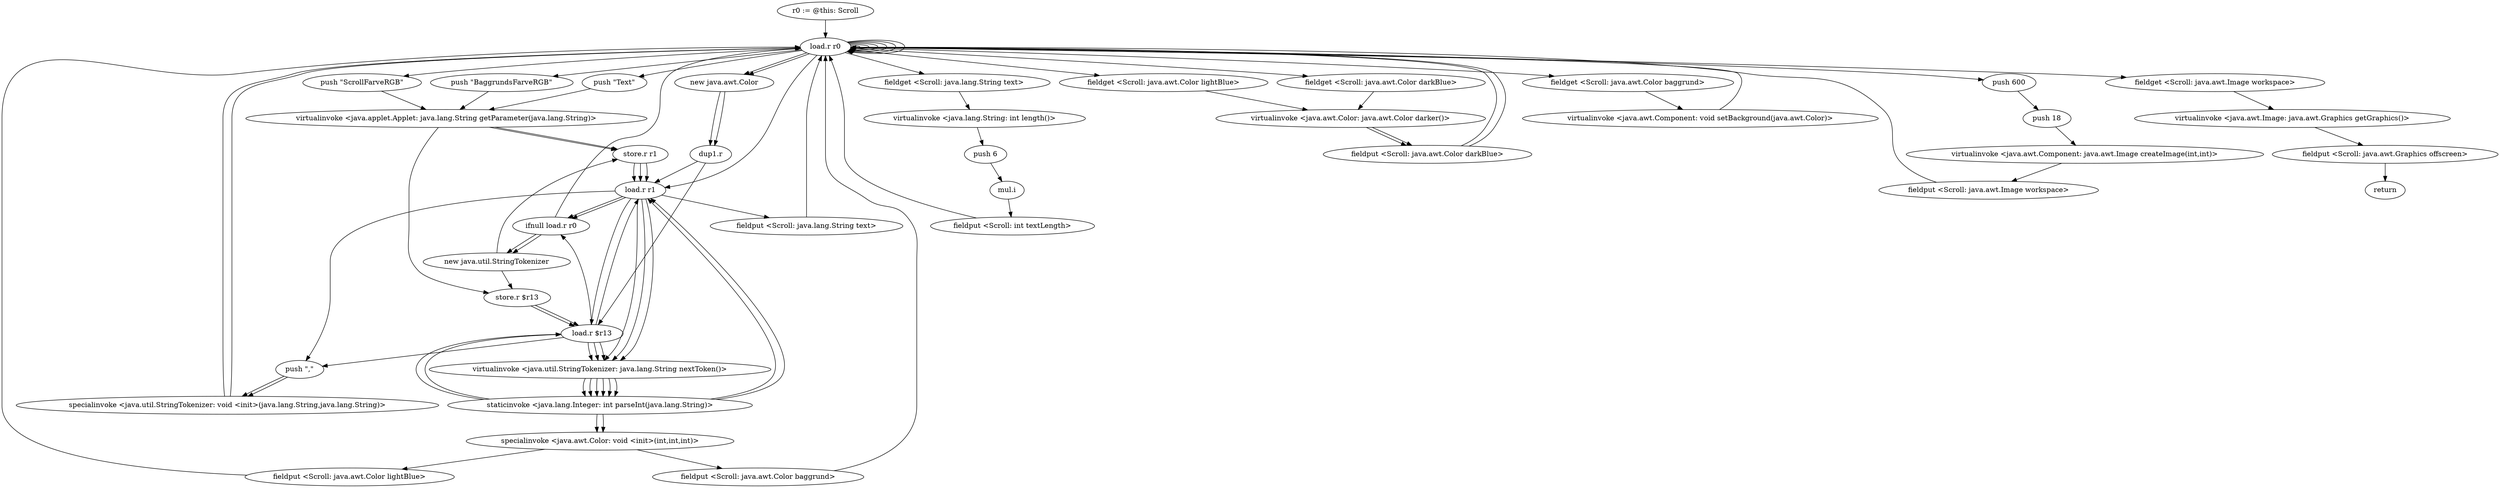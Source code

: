 digraph "" {
    "r0 := @this: Scroll"
    "load.r r0"
    "r0 := @this: Scroll"->"load.r r0";
    "push \"Text\""
    "load.r r0"->"push \"Text\"";
    "virtualinvoke <java.applet.Applet: java.lang.String getParameter(java.lang.String)>"
    "push \"Text\""->"virtualinvoke <java.applet.Applet: java.lang.String getParameter(java.lang.String)>";
    "store.r r1"
    "virtualinvoke <java.applet.Applet: java.lang.String getParameter(java.lang.String)>"->"store.r r1";
    "load.r r1"
    "store.r r1"->"load.r r1";
    "ifnull load.r r0"
    "load.r r1"->"ifnull load.r r0";
    "ifnull load.r r0"->"load.r r0";
    "load.r r0"->"load.r r1";
    "fieldput <Scroll: java.lang.String text>"
    "load.r r1"->"fieldput <Scroll: java.lang.String text>";
    "fieldput <Scroll: java.lang.String text>"->"load.r r0";
    "load.r r0"->"load.r r0";
    "fieldget <Scroll: java.lang.String text>"
    "load.r r0"->"fieldget <Scroll: java.lang.String text>";
    "virtualinvoke <java.lang.String: int length()>"
    "fieldget <Scroll: java.lang.String text>"->"virtualinvoke <java.lang.String: int length()>";
    "push 6"
    "virtualinvoke <java.lang.String: int length()>"->"push 6";
    "mul.i"
    "push 6"->"mul.i";
    "fieldput <Scroll: int textLength>"
    "mul.i"->"fieldput <Scroll: int textLength>";
    "fieldput <Scroll: int textLength>"->"load.r r0";
    "push \"ScrollFarveRGB\""
    "load.r r0"->"push \"ScrollFarveRGB\"";
    "push \"ScrollFarveRGB\""->"virtualinvoke <java.applet.Applet: java.lang.String getParameter(java.lang.String)>";
    "virtualinvoke <java.applet.Applet: java.lang.String getParameter(java.lang.String)>"->"store.r r1";
    "store.r r1"->"load.r r1";
    "load.r r1"->"ifnull load.r r0";
    "new java.util.StringTokenizer"
    "ifnull load.r r0"->"new java.util.StringTokenizer";
    "store.r $r13"
    "new java.util.StringTokenizer"->"store.r $r13";
    "load.r $r13"
    "store.r $r13"->"load.r $r13";
    "load.r $r13"->"load.r r1";
    "push \",\""
    "load.r r1"->"push \",\"";
    "specialinvoke <java.util.StringTokenizer: void <init>(java.lang.String,java.lang.String)>"
    "push \",\""->"specialinvoke <java.util.StringTokenizer: void <init>(java.lang.String,java.lang.String)>";
    "specialinvoke <java.util.StringTokenizer: void <init>(java.lang.String,java.lang.String)>"->"load.r r0";
    "new java.awt.Color"
    "load.r r0"->"new java.awt.Color";
    "dup1.r"
    "new java.awt.Color"->"dup1.r";
    "dup1.r"->"load.r $r13";
    "virtualinvoke <java.util.StringTokenizer: java.lang.String nextToken()>"
    "load.r $r13"->"virtualinvoke <java.util.StringTokenizer: java.lang.String nextToken()>";
    "staticinvoke <java.lang.Integer: int parseInt(java.lang.String)>"
    "virtualinvoke <java.util.StringTokenizer: java.lang.String nextToken()>"->"staticinvoke <java.lang.Integer: int parseInt(java.lang.String)>";
    "staticinvoke <java.lang.Integer: int parseInt(java.lang.String)>"->"load.r $r13";
    "load.r $r13"->"virtualinvoke <java.util.StringTokenizer: java.lang.String nextToken()>";
    "virtualinvoke <java.util.StringTokenizer: java.lang.String nextToken()>"->"staticinvoke <java.lang.Integer: int parseInt(java.lang.String)>";
    "staticinvoke <java.lang.Integer: int parseInt(java.lang.String)>"->"load.r $r13";
    "load.r $r13"->"virtualinvoke <java.util.StringTokenizer: java.lang.String nextToken()>";
    "virtualinvoke <java.util.StringTokenizer: java.lang.String nextToken()>"->"staticinvoke <java.lang.Integer: int parseInt(java.lang.String)>";
    "specialinvoke <java.awt.Color: void <init>(int,int,int)>"
    "staticinvoke <java.lang.Integer: int parseInt(java.lang.String)>"->"specialinvoke <java.awt.Color: void <init>(int,int,int)>";
    "fieldput <Scroll: java.awt.Color lightBlue>"
    "specialinvoke <java.awt.Color: void <init>(int,int,int)>"->"fieldput <Scroll: java.awt.Color lightBlue>";
    "fieldput <Scroll: java.awt.Color lightBlue>"->"load.r r0";
    "load.r r0"->"load.r r0";
    "fieldget <Scroll: java.awt.Color lightBlue>"
    "load.r r0"->"fieldget <Scroll: java.awt.Color lightBlue>";
    "virtualinvoke <java.awt.Color: java.awt.Color darker()>"
    "fieldget <Scroll: java.awt.Color lightBlue>"->"virtualinvoke <java.awt.Color: java.awt.Color darker()>";
    "fieldput <Scroll: java.awt.Color darkBlue>"
    "virtualinvoke <java.awt.Color: java.awt.Color darker()>"->"fieldput <Scroll: java.awt.Color darkBlue>";
    "fieldput <Scroll: java.awt.Color darkBlue>"->"load.r r0";
    "load.r r0"->"load.r r0";
    "fieldget <Scroll: java.awt.Color darkBlue>"
    "load.r r0"->"fieldget <Scroll: java.awt.Color darkBlue>";
    "fieldget <Scroll: java.awt.Color darkBlue>"->"virtualinvoke <java.awt.Color: java.awt.Color darker()>";
    "virtualinvoke <java.awt.Color: java.awt.Color darker()>"->"fieldput <Scroll: java.awt.Color darkBlue>";
    "fieldput <Scroll: java.awt.Color darkBlue>"->"load.r r0";
    "push \"BaggrundsFarveRGB\""
    "load.r r0"->"push \"BaggrundsFarveRGB\"";
    "push \"BaggrundsFarveRGB\""->"virtualinvoke <java.applet.Applet: java.lang.String getParameter(java.lang.String)>";
    "virtualinvoke <java.applet.Applet: java.lang.String getParameter(java.lang.String)>"->"store.r $r13";
    "store.r $r13"->"load.r $r13";
    "load.r $r13"->"ifnull load.r r0";
    "ifnull load.r r0"->"new java.util.StringTokenizer";
    "new java.util.StringTokenizer"->"store.r r1";
    "store.r r1"->"load.r r1";
    "load.r r1"->"load.r $r13";
    "load.r $r13"->"push \",\"";
    "push \",\""->"specialinvoke <java.util.StringTokenizer: void <init>(java.lang.String,java.lang.String)>";
    "specialinvoke <java.util.StringTokenizer: void <init>(java.lang.String,java.lang.String)>"->"load.r r0";
    "load.r r0"->"new java.awt.Color";
    "new java.awt.Color"->"dup1.r";
    "dup1.r"->"load.r r1";
    "load.r r1"->"virtualinvoke <java.util.StringTokenizer: java.lang.String nextToken()>";
    "virtualinvoke <java.util.StringTokenizer: java.lang.String nextToken()>"->"staticinvoke <java.lang.Integer: int parseInt(java.lang.String)>";
    "staticinvoke <java.lang.Integer: int parseInt(java.lang.String)>"->"load.r r1";
    "load.r r1"->"virtualinvoke <java.util.StringTokenizer: java.lang.String nextToken()>";
    "virtualinvoke <java.util.StringTokenizer: java.lang.String nextToken()>"->"staticinvoke <java.lang.Integer: int parseInt(java.lang.String)>";
    "staticinvoke <java.lang.Integer: int parseInt(java.lang.String)>"->"load.r r1";
    "load.r r1"->"virtualinvoke <java.util.StringTokenizer: java.lang.String nextToken()>";
    "virtualinvoke <java.util.StringTokenizer: java.lang.String nextToken()>"->"staticinvoke <java.lang.Integer: int parseInt(java.lang.String)>";
    "staticinvoke <java.lang.Integer: int parseInt(java.lang.String)>"->"specialinvoke <java.awt.Color: void <init>(int,int,int)>";
    "fieldput <Scroll: java.awt.Color baggrund>"
    "specialinvoke <java.awt.Color: void <init>(int,int,int)>"->"fieldput <Scroll: java.awt.Color baggrund>";
    "fieldput <Scroll: java.awt.Color baggrund>"->"load.r r0";
    "load.r r0"->"load.r r0";
    "fieldget <Scroll: java.awt.Color baggrund>"
    "load.r r0"->"fieldget <Scroll: java.awt.Color baggrund>";
    "virtualinvoke <java.awt.Component: void setBackground(java.awt.Color)>"
    "fieldget <Scroll: java.awt.Color baggrund>"->"virtualinvoke <java.awt.Component: void setBackground(java.awt.Color)>";
    "virtualinvoke <java.awt.Component: void setBackground(java.awt.Color)>"->"load.r r0";
    "load.r r0"->"load.r r0";
    "push 600"
    "load.r r0"->"push 600";
    "push 18"
    "push 600"->"push 18";
    "virtualinvoke <java.awt.Component: java.awt.Image createImage(int,int)>"
    "push 18"->"virtualinvoke <java.awt.Component: java.awt.Image createImage(int,int)>";
    "fieldput <Scroll: java.awt.Image workspace>"
    "virtualinvoke <java.awt.Component: java.awt.Image createImage(int,int)>"->"fieldput <Scroll: java.awt.Image workspace>";
    "fieldput <Scroll: java.awt.Image workspace>"->"load.r r0";
    "load.r r0"->"load.r r0";
    "fieldget <Scroll: java.awt.Image workspace>"
    "load.r r0"->"fieldget <Scroll: java.awt.Image workspace>";
    "virtualinvoke <java.awt.Image: java.awt.Graphics getGraphics()>"
    "fieldget <Scroll: java.awt.Image workspace>"->"virtualinvoke <java.awt.Image: java.awt.Graphics getGraphics()>";
    "fieldput <Scroll: java.awt.Graphics offscreen>"
    "virtualinvoke <java.awt.Image: java.awt.Graphics getGraphics()>"->"fieldput <Scroll: java.awt.Graphics offscreen>";
    "return"
    "fieldput <Scroll: java.awt.Graphics offscreen>"->"return";
}

